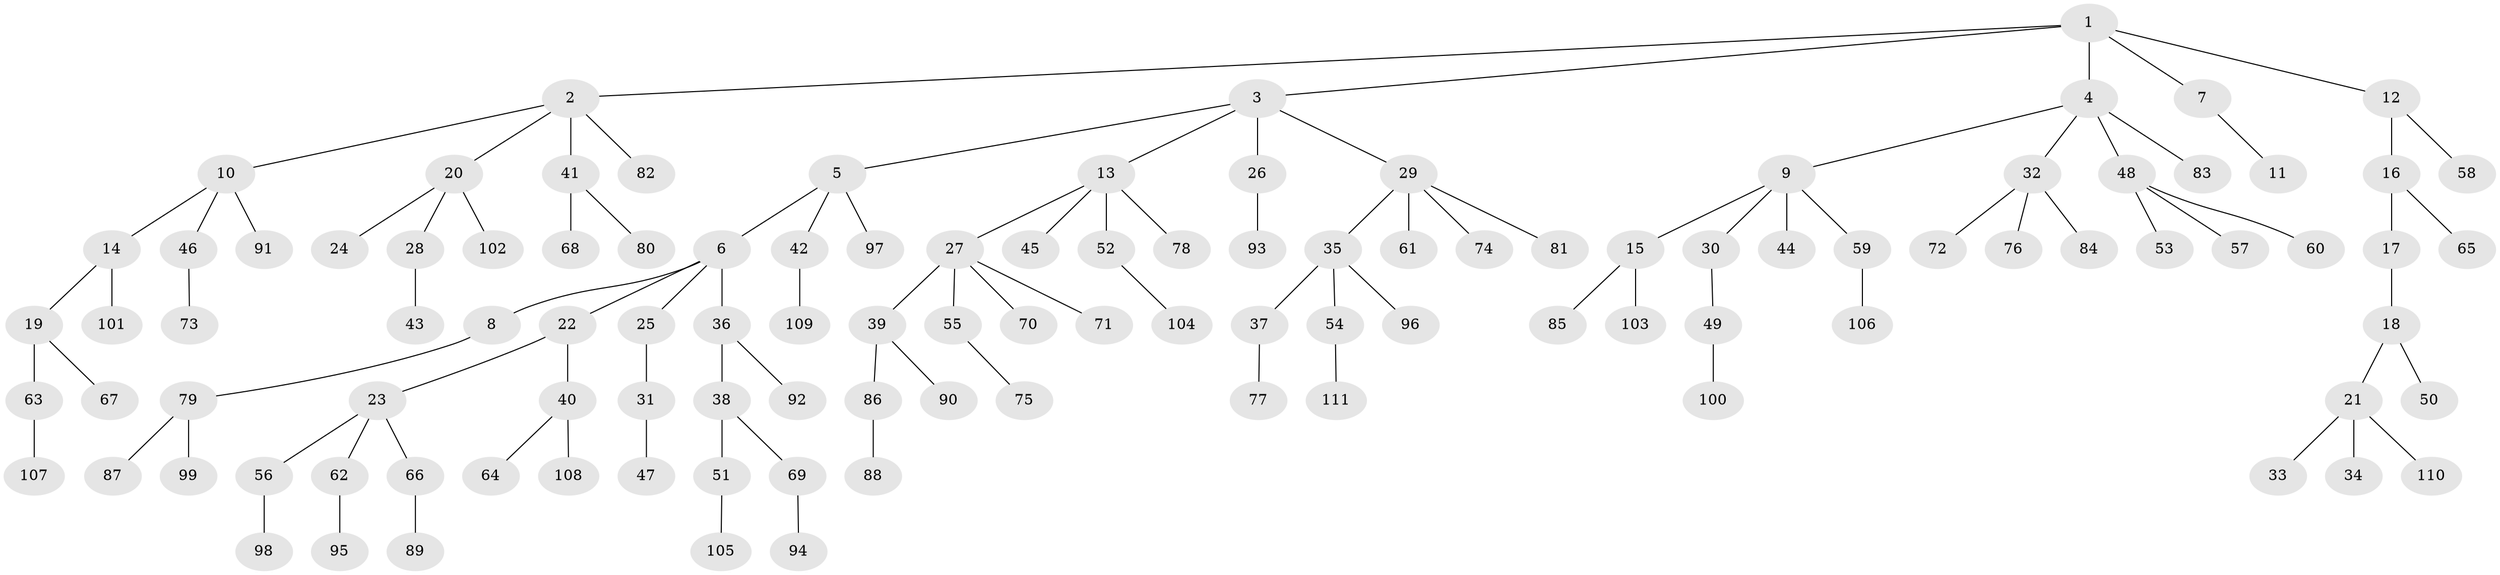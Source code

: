// Generated by graph-tools (version 1.1) at 2025/15/03/09/25 04:15:41]
// undirected, 111 vertices, 110 edges
graph export_dot {
graph [start="1"]
  node [color=gray90,style=filled];
  1;
  2;
  3;
  4;
  5;
  6;
  7;
  8;
  9;
  10;
  11;
  12;
  13;
  14;
  15;
  16;
  17;
  18;
  19;
  20;
  21;
  22;
  23;
  24;
  25;
  26;
  27;
  28;
  29;
  30;
  31;
  32;
  33;
  34;
  35;
  36;
  37;
  38;
  39;
  40;
  41;
  42;
  43;
  44;
  45;
  46;
  47;
  48;
  49;
  50;
  51;
  52;
  53;
  54;
  55;
  56;
  57;
  58;
  59;
  60;
  61;
  62;
  63;
  64;
  65;
  66;
  67;
  68;
  69;
  70;
  71;
  72;
  73;
  74;
  75;
  76;
  77;
  78;
  79;
  80;
  81;
  82;
  83;
  84;
  85;
  86;
  87;
  88;
  89;
  90;
  91;
  92;
  93;
  94;
  95;
  96;
  97;
  98;
  99;
  100;
  101;
  102;
  103;
  104;
  105;
  106;
  107;
  108;
  109;
  110;
  111;
  1 -- 2;
  1 -- 3;
  1 -- 4;
  1 -- 7;
  1 -- 12;
  2 -- 10;
  2 -- 20;
  2 -- 41;
  2 -- 82;
  3 -- 5;
  3 -- 13;
  3 -- 26;
  3 -- 29;
  4 -- 9;
  4 -- 32;
  4 -- 48;
  4 -- 83;
  5 -- 6;
  5 -- 42;
  5 -- 97;
  6 -- 8;
  6 -- 22;
  6 -- 25;
  6 -- 36;
  7 -- 11;
  8 -- 79;
  9 -- 15;
  9 -- 30;
  9 -- 44;
  9 -- 59;
  10 -- 14;
  10 -- 46;
  10 -- 91;
  12 -- 16;
  12 -- 58;
  13 -- 27;
  13 -- 45;
  13 -- 52;
  13 -- 78;
  14 -- 19;
  14 -- 101;
  15 -- 85;
  15 -- 103;
  16 -- 17;
  16 -- 65;
  17 -- 18;
  18 -- 21;
  18 -- 50;
  19 -- 63;
  19 -- 67;
  20 -- 24;
  20 -- 28;
  20 -- 102;
  21 -- 33;
  21 -- 34;
  21 -- 110;
  22 -- 23;
  22 -- 40;
  23 -- 56;
  23 -- 62;
  23 -- 66;
  25 -- 31;
  26 -- 93;
  27 -- 39;
  27 -- 55;
  27 -- 70;
  27 -- 71;
  28 -- 43;
  29 -- 35;
  29 -- 61;
  29 -- 74;
  29 -- 81;
  30 -- 49;
  31 -- 47;
  32 -- 72;
  32 -- 76;
  32 -- 84;
  35 -- 37;
  35 -- 54;
  35 -- 96;
  36 -- 38;
  36 -- 92;
  37 -- 77;
  38 -- 51;
  38 -- 69;
  39 -- 86;
  39 -- 90;
  40 -- 64;
  40 -- 108;
  41 -- 68;
  41 -- 80;
  42 -- 109;
  46 -- 73;
  48 -- 53;
  48 -- 57;
  48 -- 60;
  49 -- 100;
  51 -- 105;
  52 -- 104;
  54 -- 111;
  55 -- 75;
  56 -- 98;
  59 -- 106;
  62 -- 95;
  63 -- 107;
  66 -- 89;
  69 -- 94;
  79 -- 87;
  79 -- 99;
  86 -- 88;
}
